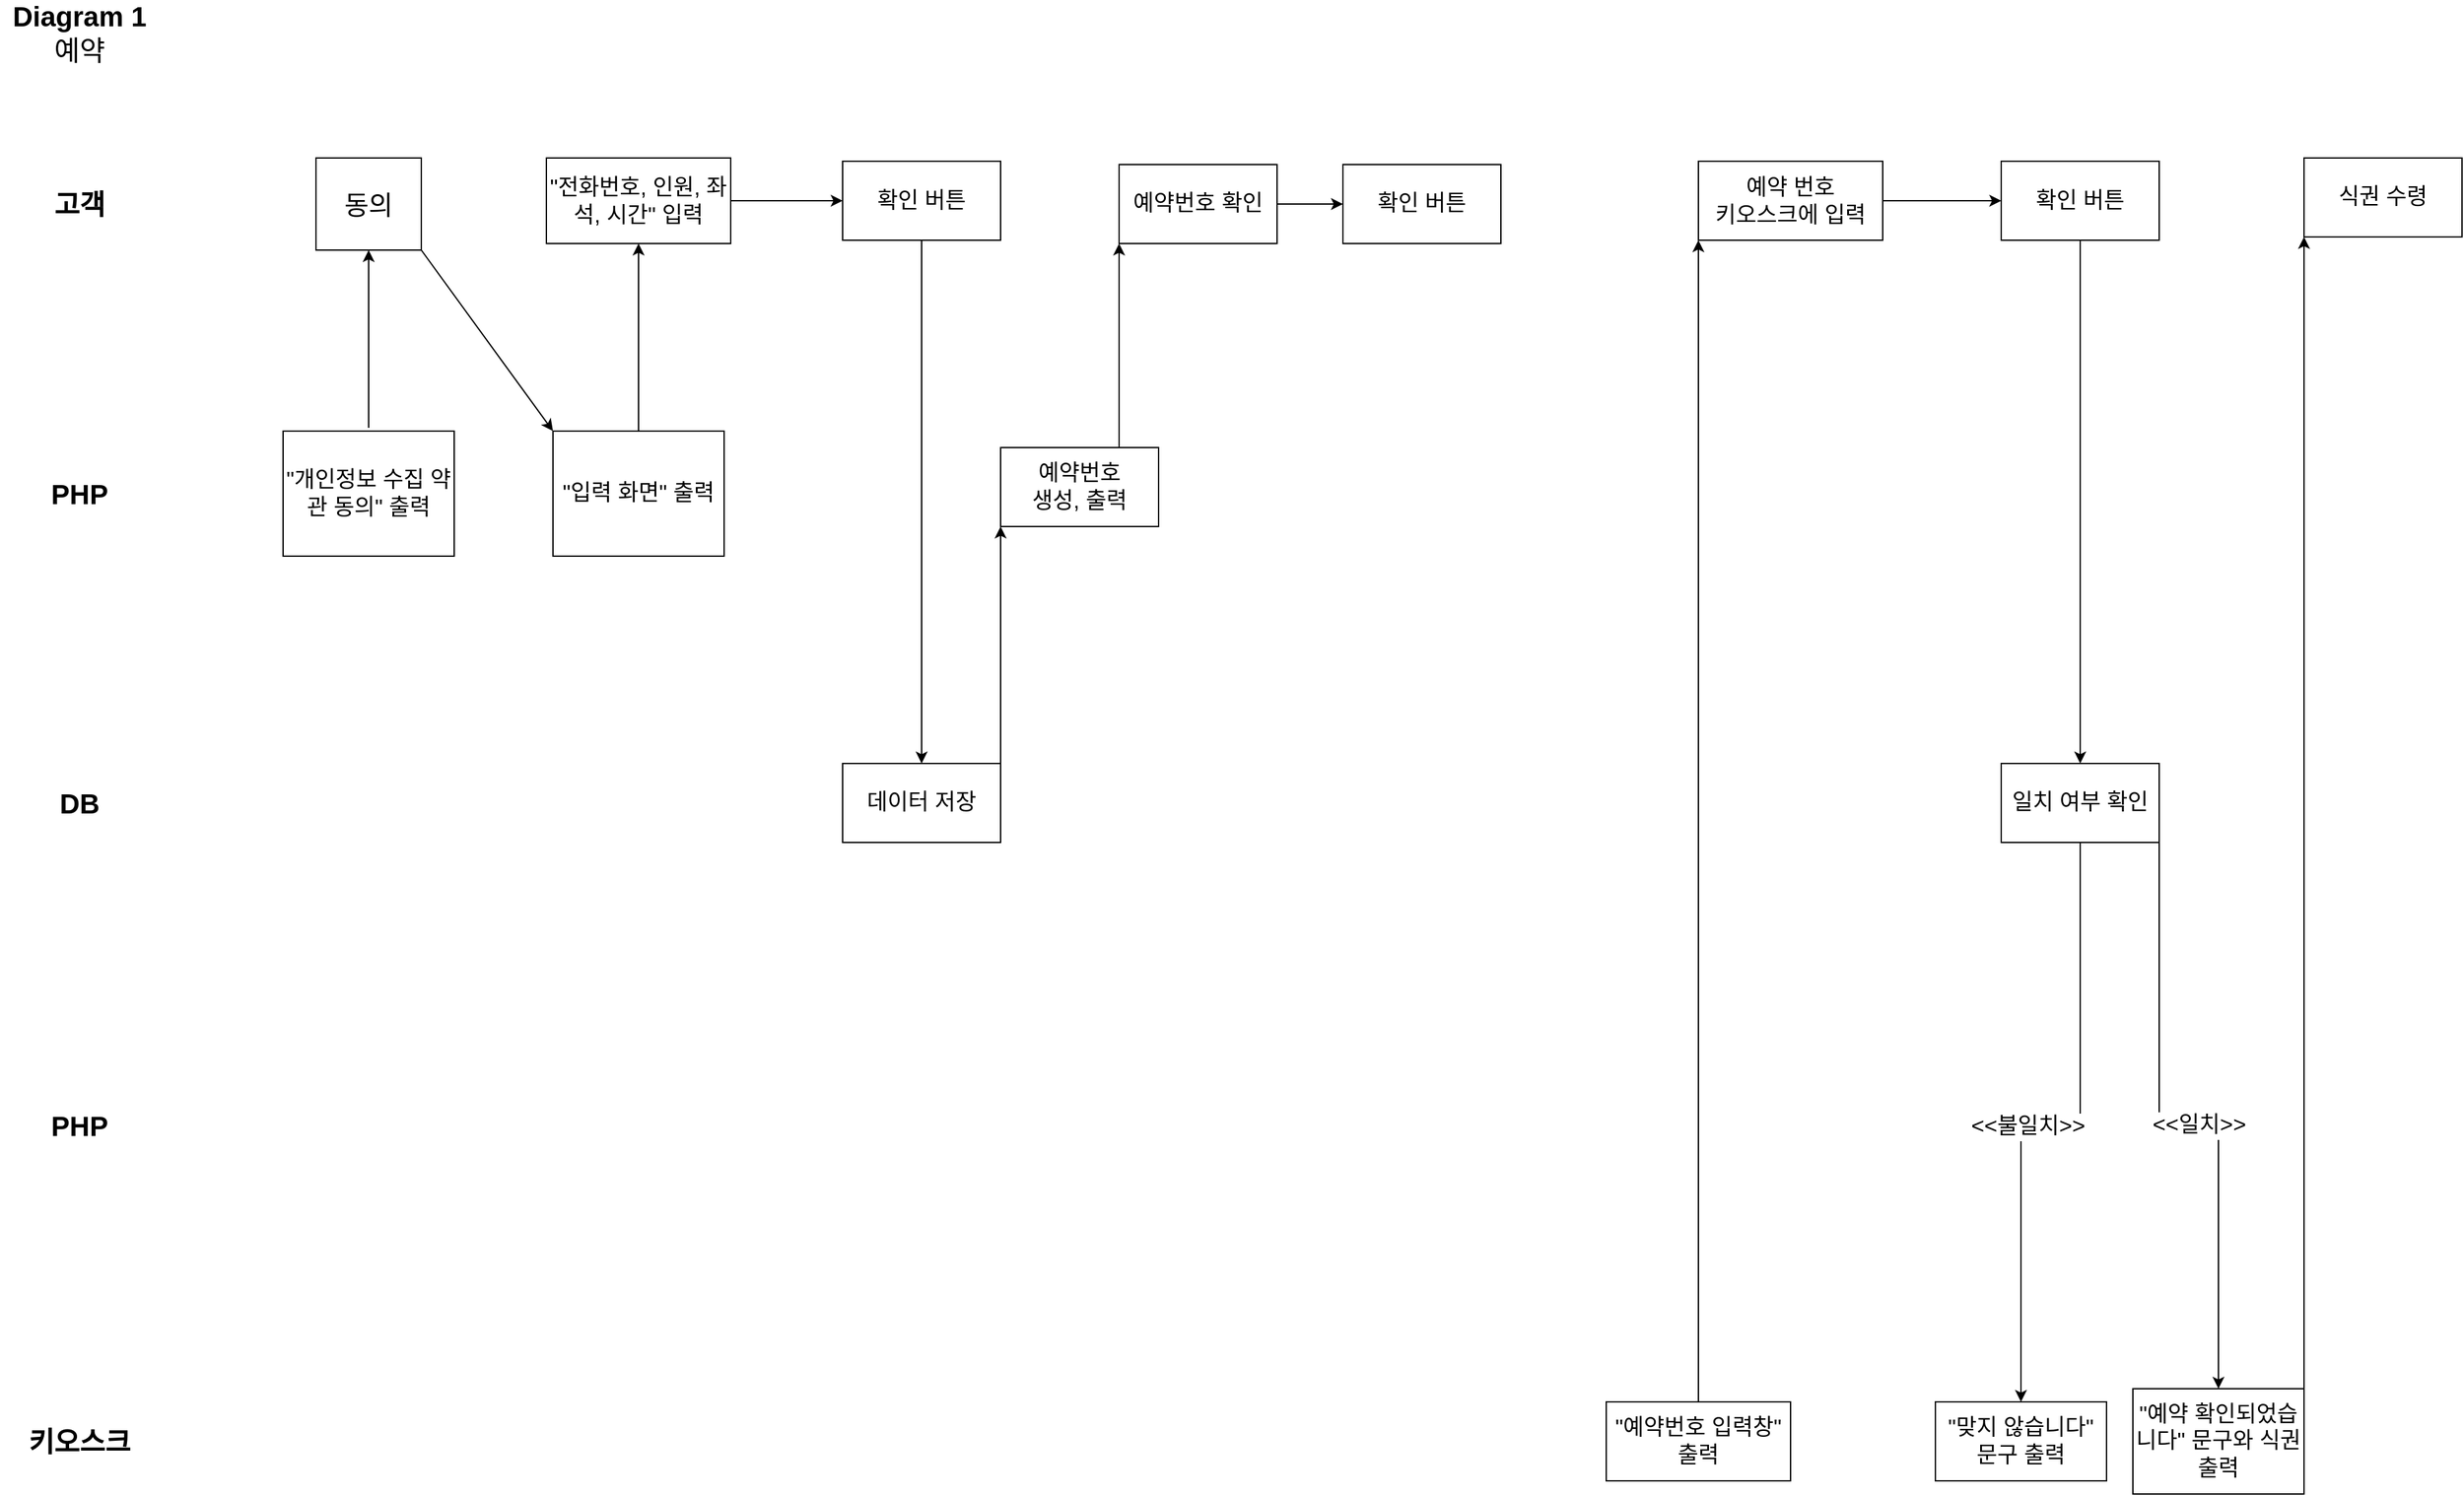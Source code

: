<mxfile version="17.2.4" type="device"><diagram name="Page-1" id="c7488fd3-1785-93aa-aadb-54a6760d102a"><mxGraphModel dx="2188" dy="1331" grid="1" gridSize="10" guides="1" tooltips="1" connect="1" arrows="1" fold="1" page="1" pageScale="1" pageWidth="1100" pageHeight="850" background="none" math="0" shadow="0"><root><mxCell id="0"/><mxCell id="1" parent="0"/><mxCell id="WD3ALiDRtXTudYih0hBq-5" value="&lt;font style=&quot;font-size: 21px&quot;&gt;&lt;b&gt;고객&lt;/b&gt;&lt;/font&gt;" style="text;html=1;align=center;verticalAlign=middle;resizable=0;points=[];autosize=1;strokeColor=none;fillColor=none;fontSize=13;" vertex="1" parent="1"><mxGeometry x="90" y="200" width="60" height="20" as="geometry"/></mxCell><mxCell id="WD3ALiDRtXTudYih0hBq-6" value="&lt;span style=&quot;font-size: 21px&quot;&gt;&lt;b&gt;PHP&lt;/b&gt;&lt;/span&gt;" style="text;html=1;align=center;verticalAlign=middle;resizable=0;points=[];autosize=1;strokeColor=none;fillColor=none;fontSize=13;" vertex="1" parent="1"><mxGeometry x="90" y="420" width="60" height="20" as="geometry"/></mxCell><mxCell id="WD3ALiDRtXTudYih0hBq-7" value="&lt;span style=&quot;font-size: 21px&quot;&gt;&lt;b&gt;DB&lt;/b&gt;&lt;/span&gt;" style="text;html=1;align=center;verticalAlign=middle;resizable=0;points=[];autosize=1;strokeColor=none;fillColor=none;fontSize=13;" vertex="1" parent="1"><mxGeometry x="95" y="655" width="50" height="20" as="geometry"/></mxCell><mxCell id="WD3ALiDRtXTudYih0hBq-8" value="&lt;font style=&quot;font-size: 21px&quot;&gt;&lt;b&gt;Diagram 1&lt;/b&gt;&lt;br&gt;예약&lt;br&gt;&lt;/font&gt;" style="text;html=1;align=center;verticalAlign=middle;resizable=0;points=[];autosize=1;strokeColor=none;fillColor=none;fontSize=13;" vertex="1" parent="1"><mxGeometry x="60" y="60" width="120" height="40" as="geometry"/></mxCell><mxCell id="WD3ALiDRtXTudYih0hBq-9" value="&lt;font style=&quot;font-size: 20px&quot;&gt;동의&lt;/font&gt;" style="rounded=0;whiteSpace=wrap;html=1;fontSize=21;" vertex="1" parent="1"><mxGeometry x="300" y="175" width="80" height="70" as="geometry"/></mxCell><mxCell id="WD3ALiDRtXTudYih0hBq-10" value="&lt;font style=&quot;font-size: 17px&quot;&gt;&quot;개인정보 수집 약관 동의&quot; 출력&lt;/font&gt;" style="rounded=0;whiteSpace=wrap;html=1;fontSize=17;" vertex="1" parent="1"><mxGeometry x="275" y="382.5" width="130" height="95" as="geometry"/></mxCell><mxCell id="WD3ALiDRtXTudYih0hBq-11" value="" style="endArrow=classic;html=1;rounded=0;fontSize=17;entryX=0.5;entryY=1;entryDx=0;entryDy=0;" edge="1" parent="1" target="WD3ALiDRtXTudYih0hBq-9"><mxGeometry width="50" height="50" relative="1" as="geometry"><mxPoint x="340" y="380" as="sourcePoint"/><mxPoint x="339.5" y="280" as="targetPoint"/></mxGeometry></mxCell><mxCell id="WD3ALiDRtXTudYih0hBq-13" value="&lt;font style=&quot;font-size: 17px&quot;&gt;&quot;입력 화면&quot; 출력&lt;/font&gt;" style="rounded=0;whiteSpace=wrap;html=1;fontSize=17;" vertex="1" parent="1"><mxGeometry x="480" y="382.5" width="130" height="95" as="geometry"/></mxCell><mxCell id="WD3ALiDRtXTudYih0hBq-14" value="" style="endArrow=classic;html=1;rounded=0;fontSize=17;entryX=0;entryY=0;entryDx=0;entryDy=0;exitX=1;exitY=1;exitDx=0;exitDy=0;" edge="1" parent="1" source="WD3ALiDRtXTudYih0hBq-9" target="WD3ALiDRtXTudYih0hBq-13"><mxGeometry width="50" height="50" relative="1" as="geometry"><mxPoint x="410" y="280" as="sourcePoint"/><mxPoint x="460" y="230" as="targetPoint"/></mxGeometry></mxCell><mxCell id="WD3ALiDRtXTudYih0hBq-15" value="&quot;전화번호, 인원, 좌석, 시간&quot; 입력" style="rounded=0;whiteSpace=wrap;html=1;fontSize=17;" vertex="1" parent="1"><mxGeometry x="475" y="175" width="140" height="65" as="geometry"/></mxCell><mxCell id="WD3ALiDRtXTudYih0hBq-16" value="" style="endArrow=classic;html=1;rounded=0;fontSize=17;entryX=0.5;entryY=1;entryDx=0;entryDy=0;exitX=0.5;exitY=0;exitDx=0;exitDy=0;" edge="1" parent="1" source="WD3ALiDRtXTudYih0hBq-13" target="WD3ALiDRtXTudYih0hBq-15"><mxGeometry width="50" height="50" relative="1" as="geometry"><mxPoint x="520" y="370" as="sourcePoint"/><mxPoint x="610" y="250" as="targetPoint"/></mxGeometry></mxCell><mxCell id="WD3ALiDRtXTudYih0hBq-17" value="확인 버튼" style="rounded=0;whiteSpace=wrap;html=1;fontSize=17;" vertex="1" parent="1"><mxGeometry x="700" y="177.5" width="120" height="60" as="geometry"/></mxCell><mxCell id="WD3ALiDRtXTudYih0hBq-18" value="데이터 저장" style="rounded=0;whiteSpace=wrap;html=1;fontSize=17;" vertex="1" parent="1"><mxGeometry x="700" y="635" width="120" height="60" as="geometry"/></mxCell><mxCell id="WD3ALiDRtXTudYih0hBq-19" value="" style="endArrow=classic;html=1;rounded=0;fontSize=17;entryX=0;entryY=0.5;entryDx=0;entryDy=0;exitX=1;exitY=0.5;exitDx=0;exitDy=0;" edge="1" parent="1" source="WD3ALiDRtXTudYih0hBq-15" target="WD3ALiDRtXTudYih0hBq-17"><mxGeometry width="50" height="50" relative="1" as="geometry"><mxPoint x="620" y="232.5" as="sourcePoint"/><mxPoint x="670" y="182.5" as="targetPoint"/></mxGeometry></mxCell><mxCell id="WD3ALiDRtXTudYih0hBq-20" value="" style="endArrow=classic;html=1;rounded=0;fontSize=17;entryX=0.5;entryY=0;entryDx=0;entryDy=0;" edge="1" parent="1" source="WD3ALiDRtXTudYih0hBq-17" target="WD3ALiDRtXTudYih0hBq-18"><mxGeometry width="50" height="50" relative="1" as="geometry"><mxPoint x="760" y="240" as="sourcePoint"/><mxPoint x="800" y="375" as="targetPoint"/></mxGeometry></mxCell><mxCell id="WD3ALiDRtXTudYih0hBq-21" value="예약번호&lt;br&gt;생성, 출력" style="rounded=0;whiteSpace=wrap;html=1;fontSize=17;" vertex="1" parent="1"><mxGeometry x="820" y="395" width="120" height="60" as="geometry"/></mxCell><mxCell id="WD3ALiDRtXTudYih0hBq-22" value="" style="endArrow=classic;html=1;rounded=0;fontSize=17;exitX=1;exitY=0;exitDx=0;exitDy=0;entryX=0;entryY=1;entryDx=0;entryDy=0;" edge="1" parent="1" source="WD3ALiDRtXTudYih0hBq-18" target="WD3ALiDRtXTudYih0hBq-21"><mxGeometry width="50" height="50" relative="1" as="geometry"><mxPoint x="820" y="610" as="sourcePoint"/><mxPoint x="870" y="560" as="targetPoint"/></mxGeometry></mxCell><mxCell id="WD3ALiDRtXTudYih0hBq-23" value="예약번호 확인" style="rounded=0;whiteSpace=wrap;html=1;fontSize=17;" vertex="1" parent="1"><mxGeometry x="910" y="180" width="120" height="60" as="geometry"/></mxCell><mxCell id="WD3ALiDRtXTudYih0hBq-24" value="" style="endArrow=classic;html=1;rounded=0;fontSize=17;entryX=0;entryY=1;entryDx=0;entryDy=0;exitX=0.75;exitY=0;exitDx=0;exitDy=0;" edge="1" parent="1" source="WD3ALiDRtXTudYih0hBq-21" target="WD3ALiDRtXTudYih0hBq-23"><mxGeometry width="50" height="50" relative="1" as="geometry"><mxPoint x="910" y="370" as="sourcePoint"/><mxPoint x="960" y="320" as="targetPoint"/></mxGeometry></mxCell><mxCell id="WD3ALiDRtXTudYih0hBq-25" value="확인 버튼" style="rounded=0;whiteSpace=wrap;html=1;fontSize=17;" vertex="1" parent="1"><mxGeometry x="1080" y="180" width="120" height="60" as="geometry"/></mxCell><mxCell id="WD3ALiDRtXTudYih0hBq-26" value="" style="endArrow=classic;html=1;rounded=0;fontSize=17;entryX=0;entryY=0.5;entryDx=0;entryDy=0;exitX=1;exitY=0.5;exitDx=0;exitDy=0;" edge="1" parent="1" source="WD3ALiDRtXTudYih0hBq-23" target="WD3ALiDRtXTudYih0hBq-25"><mxGeometry width="50" height="50" relative="1" as="geometry"><mxPoint x="1010" y="300" as="sourcePoint"/><mxPoint x="1060" y="250" as="targetPoint"/></mxGeometry></mxCell><mxCell id="WD3ALiDRtXTudYih0hBq-27" value="예약 번호 &lt;br&gt;키오스크에 입력" style="rounded=0;whiteSpace=wrap;html=1;fontSize=17;" vertex="1" parent="1"><mxGeometry x="1350" y="177.5" width="140" height="60" as="geometry"/></mxCell><mxCell id="WD3ALiDRtXTudYih0hBq-28" value="&lt;span style=&quot;font-size: 21px&quot;&gt;&lt;b&gt;PHP&lt;/b&gt;&lt;/span&gt;" style="text;html=1;align=center;verticalAlign=middle;resizable=0;points=[];autosize=1;strokeColor=none;fillColor=none;fontSize=13;" vertex="1" parent="1"><mxGeometry x="90" y="900" width="60" height="20" as="geometry"/></mxCell><mxCell id="WD3ALiDRtXTudYih0hBq-29" value="&lt;span style=&quot;font-size: 21px&quot;&gt;&lt;b&gt;키오스크&lt;/b&gt;&lt;/span&gt;" style="text;html=1;align=center;verticalAlign=middle;resizable=0;points=[];autosize=1;strokeColor=none;fillColor=none;fontSize=13;" vertex="1" parent="1"><mxGeometry x="70" y="1140" width="100" height="20" as="geometry"/></mxCell><mxCell id="WD3ALiDRtXTudYih0hBq-30" value="&quot;예약번호 입력창&quot; 출력" style="rounded=0;whiteSpace=wrap;html=1;fontSize=17;" vertex="1" parent="1"><mxGeometry x="1280" y="1120" width="140" height="60" as="geometry"/></mxCell><mxCell id="WD3ALiDRtXTudYih0hBq-31" value="" style="endArrow=classic;html=1;rounded=0;fontSize=17;exitX=0.5;exitY=0;exitDx=0;exitDy=0;entryX=0;entryY=1;entryDx=0;entryDy=0;" edge="1" parent="1" source="WD3ALiDRtXTudYih0hBq-30" target="WD3ALiDRtXTudYih0hBq-27"><mxGeometry width="50" height="50" relative="1" as="geometry"><mxPoint x="1060" y="680" as="sourcePoint"/><mxPoint x="1350" y="240" as="targetPoint"/></mxGeometry></mxCell><mxCell id="WD3ALiDRtXTudYih0hBq-33" value="일치 여부 확인" style="rounded=0;whiteSpace=wrap;html=1;fontSize=17;" vertex="1" parent="1"><mxGeometry x="1580" y="635" width="120" height="60" as="geometry"/></mxCell><mxCell id="WD3ALiDRtXTudYih0hBq-34" value="확인 버튼" style="rounded=0;whiteSpace=wrap;html=1;fontSize=17;" vertex="1" parent="1"><mxGeometry x="1580" y="177.5" width="120" height="60" as="geometry"/></mxCell><mxCell id="WD3ALiDRtXTudYih0hBq-35" value="" style="endArrow=classic;html=1;rounded=0;fontSize=17;entryX=0;entryY=0.5;entryDx=0;entryDy=0;exitX=1;exitY=0.5;exitDx=0;exitDy=0;" edge="1" parent="1" source="WD3ALiDRtXTudYih0hBq-27" target="WD3ALiDRtXTudYih0hBq-34"><mxGeometry width="50" height="50" relative="1" as="geometry"><mxPoint x="1560" y="190" as="sourcePoint"/><mxPoint x="1520" y="240" as="targetPoint"/></mxGeometry></mxCell><mxCell id="WD3ALiDRtXTudYih0hBq-36" value="" style="endArrow=classic;html=1;rounded=0;fontSize=17;entryX=0.5;entryY=0;entryDx=0;entryDy=0;exitX=0.5;exitY=1;exitDx=0;exitDy=0;" edge="1" parent="1" source="WD3ALiDRtXTudYih0hBq-34" target="WD3ALiDRtXTudYih0hBq-33"><mxGeometry width="50" height="50" relative="1" as="geometry"><mxPoint x="1550" y="455" as="sourcePoint"/><mxPoint x="1690" y="375" as="targetPoint"/></mxGeometry></mxCell><mxCell id="WD3ALiDRtXTudYih0hBq-37" value="&quot;예약 확인되었습니다&quot; 문구와 식권 출력" style="rounded=0;whiteSpace=wrap;html=1;fontSize=17;" vertex="1" parent="1"><mxGeometry x="1680" y="1110" width="130" height="80" as="geometry"/></mxCell><mxCell id="WD3ALiDRtXTudYih0hBq-38" value="&quot;맞지 않습니다&quot; 문구 출력" style="rounded=0;whiteSpace=wrap;html=1;fontSize=17;" vertex="1" parent="1"><mxGeometry x="1530" y="1120" width="130" height="60" as="geometry"/></mxCell><mxCell id="WD3ALiDRtXTudYih0hBq-39" value="" style="endArrow=classic;html=1;rounded=0;fontSize=17;entryX=0.5;entryY=0;entryDx=0;entryDy=0;exitX=0.5;exitY=1;exitDx=0;exitDy=0;edgeStyle=orthogonalEdgeStyle;" edge="1" parent="1" source="WD3ALiDRtXTudYih0hBq-33" target="WD3ALiDRtXTudYih0hBq-38"><mxGeometry width="50" height="50" relative="1" as="geometry"><mxPoint x="1580" y="860" as="sourcePoint"/><mxPoint x="1630" y="810" as="targetPoint"/></mxGeometry></mxCell><mxCell id="WD3ALiDRtXTudYih0hBq-44" value="&amp;lt;&amp;lt;불일치&amp;gt;&amp;gt;" style="edgeLabel;html=1;align=center;verticalAlign=middle;resizable=0;points=[];fontSize=17;" vertex="1" connectable="0" parent="WD3ALiDRtXTudYih0hBq-39"><mxGeometry x="-0.607" y="-1" relative="1" as="geometry"><mxPoint x="-39" y="123" as="offset"/></mxGeometry></mxCell><mxCell id="WD3ALiDRtXTudYih0hBq-41" value="" style="endArrow=classic;html=1;rounded=0;fontSize=17;exitX=1;exitY=1;exitDx=0;exitDy=0;entryX=0.5;entryY=0;entryDx=0;entryDy=0;edgeStyle=orthogonalEdgeStyle;" edge="1" parent="1" source="WD3ALiDRtXTudYih0hBq-33" target="WD3ALiDRtXTudYih0hBq-37"><mxGeometry width="50" height="50" relative="1" as="geometry"><mxPoint x="1730" y="750" as="sourcePoint"/><mxPoint x="1780" y="700" as="targetPoint"/></mxGeometry></mxCell><mxCell id="WD3ALiDRtXTudYih0hBq-43" value="&amp;lt;&amp;lt;일치&amp;gt;&amp;gt;" style="edgeLabel;html=1;align=center;verticalAlign=middle;resizable=0;points=[];fontSize=17;" vertex="1" connectable="0" parent="WD3ALiDRtXTudYih0hBq-41"><mxGeometry x="-0.31" y="1" relative="1" as="geometry"><mxPoint x="29" y="56" as="offset"/></mxGeometry></mxCell><mxCell id="WD3ALiDRtXTudYih0hBq-45" value="식권 수령" style="rounded=0;whiteSpace=wrap;html=1;fontSize=17;" vertex="1" parent="1"><mxGeometry x="1810" y="175" width="120" height="60" as="geometry"/></mxCell><mxCell id="WD3ALiDRtXTudYih0hBq-46" value="" style="endArrow=classic;html=1;rounded=0;fontSize=17;exitX=1;exitY=0;exitDx=0;exitDy=0;entryX=0;entryY=1;entryDx=0;entryDy=0;" edge="1" parent="1" source="WD3ALiDRtXTudYih0hBq-37" target="WD3ALiDRtXTudYih0hBq-45"><mxGeometry width="50" height="50" relative="1" as="geometry"><mxPoint x="1810" y="1090" as="sourcePoint"/><mxPoint x="1860" y="1040" as="targetPoint"/></mxGeometry></mxCell></root></mxGraphModel></diagram></mxfile>